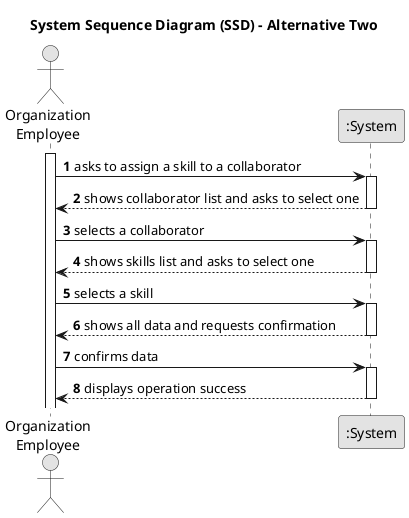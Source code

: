 @startuml
skinparam monochrome true
skinparam packageStyle rectangle
skinparam shadowing false

title System Sequence Diagram (SSD) - Alternative Two

autonumber

actor "Organization\nEmployee" as Employee
participant ":System" as System

activate Employee

    Employee -> System : asks to assign a skill to a collaborator
    activate System

        System --> Employee : shows collaborator list and asks to select one
    deactivate System

    Employee -> System : selects a collaborator
    activate System

        System --> Employee : shows skills list and asks to select one
    deactivate System

    Employee -> System : selects a skill
    activate System

        System --> Employee : shows all data and requests confirmation
    deactivate System

    Employee -> System : confirms data
    activate System

        System --> Employee : displays operation success
    deactivate System
@enduml